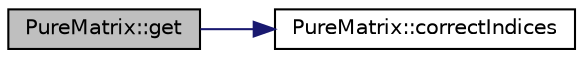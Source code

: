digraph "PureMatrix::get"
{
 // LATEX_PDF_SIZE
  edge [fontname="Helvetica",fontsize="10",labelfontname="Helvetica",labelfontsize="10"];
  node [fontname="Helvetica",fontsize="10",shape=record];
  rankdir="LR";
  Node1 [label="PureMatrix::get",height=0.2,width=0.4,color="black", fillcolor="grey75", style="filled", fontcolor="black",tooltip="Gets the element at the given row and column."];
  Node1 -> Node2 [color="midnightblue",fontsize="10",style="solid",fontname="Helvetica"];
  Node2 [label="PureMatrix::correctIndices",height=0.2,width=0.4,color="black", fillcolor="white", style="filled",URL="$class_pure_matrix.html#a2c7b4bc2bdd59a51bd06e4c4fa3543d3",tooltip="Are the given row and column indices correct?"];
}
